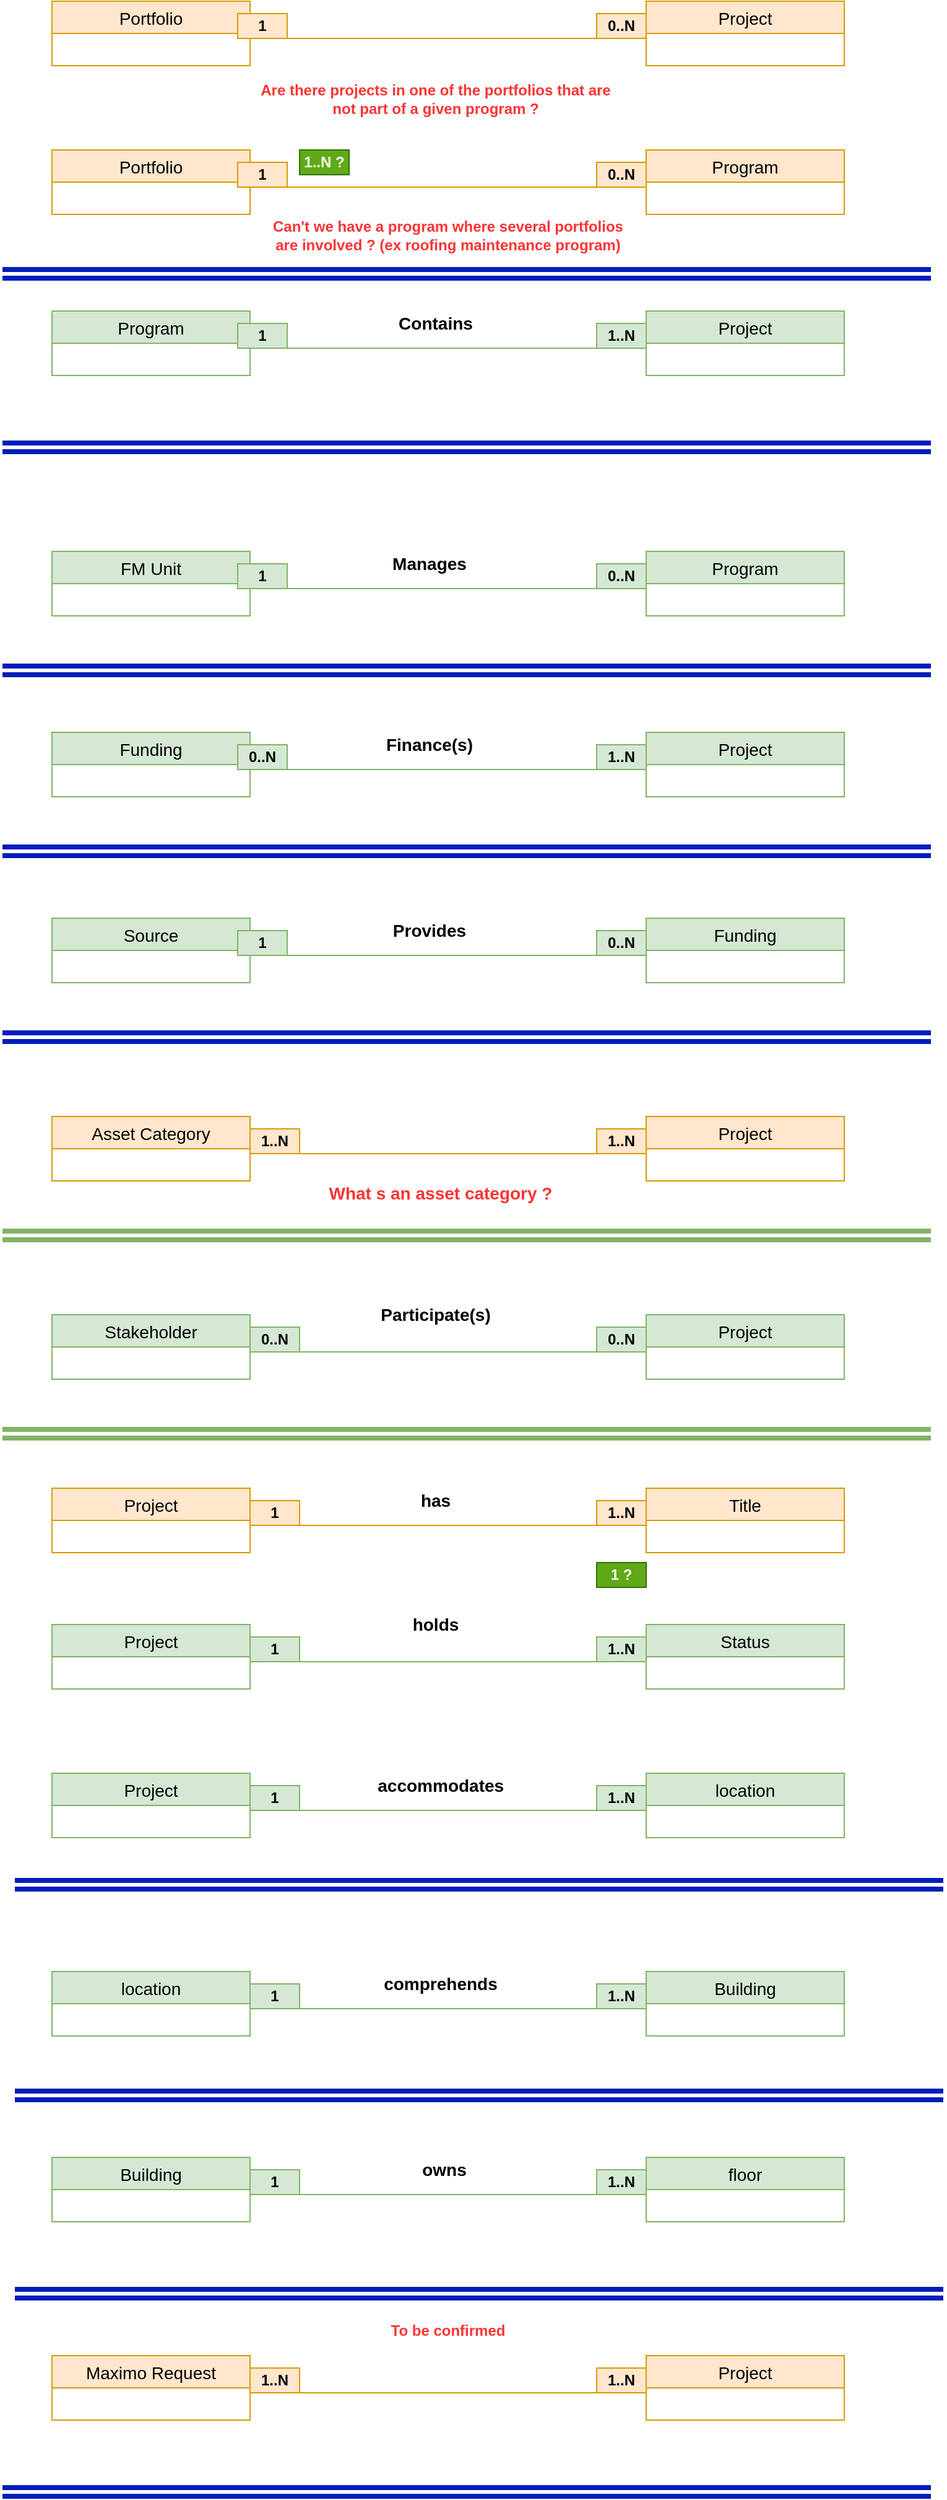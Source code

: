 <mxfile version="13.10.4" type="github"><diagram id="R2lEEEUBdFMjLlhIrx00" name="Page-1"><mxGraphModel dx="1422" dy="794" grid="1" gridSize="10" guides="1" tooltips="1" connect="1" arrows="1" fold="1" page="1" pageScale="1" pageWidth="850" pageHeight="1100" math="0" shadow="0" extFonts="Permanent Marker^https://fonts.googleapis.com/css?family=Permanent+Marker"><root><mxCell id="0"/><mxCell id="1" parent="0"/><mxCell id="ab3IV-frfADZjAfjm32C-9" value="Portfolio" style="swimlane;fontStyle=0;childLayout=stackLayout;horizontal=1;startSize=26;fillColor=#ffe6cc;horizontalStack=0;resizeParent=1;resizeParentMax=0;resizeLast=0;collapsible=1;marginBottom=0;fontSize=14;strokeColor=#d79b00;" parent="1" vertex="1"><mxGeometry x="80" y="80" width="160" height="52" as="geometry"/></mxCell><mxCell id="zecvVTDYhPURU743IQDJ-1" value="Project" style="swimlane;fontStyle=0;childLayout=stackLayout;horizontal=1;startSize=26;fillColor=#ffe6cc;horizontalStack=0;resizeParent=1;resizeParentMax=0;resizeLast=0;collapsible=1;marginBottom=0;fontSize=14;strokeColor=#d79b00;" vertex="1" parent="1"><mxGeometry x="560" y="80" width="160" height="52" as="geometry"/></mxCell><mxCell id="zecvVTDYhPURU743IQDJ-2" value="" style="endArrow=none;html=1;fillColor=#ffe6cc;strokeColor=#d79b00;" edge="1" parent="1"><mxGeometry width="50" height="50" relative="1" as="geometry"><mxPoint x="240" y="110" as="sourcePoint"/><mxPoint x="560" y="110" as="targetPoint"/></mxGeometry></mxCell><mxCell id="zecvVTDYhPURU743IQDJ-3" value="&lt;b&gt;1&lt;/b&gt;" style="text;html=1;strokeColor=#d79b00;fillColor=#ffe6cc;align=center;verticalAlign=middle;whiteSpace=wrap;rounded=0;" vertex="1" parent="1"><mxGeometry x="230" y="90" width="40" height="20" as="geometry"/></mxCell><mxCell id="zecvVTDYhPURU743IQDJ-4" value="&lt;b&gt;0..N&lt;/b&gt;" style="text;html=1;strokeColor=#d79b00;fillColor=#ffe6cc;align=center;verticalAlign=middle;whiteSpace=wrap;rounded=0;" vertex="1" parent="1"><mxGeometry x="520" y="90" width="40" height="20" as="geometry"/></mxCell><mxCell id="zecvVTDYhPURU743IQDJ-5" value="Portfolio" style="swimlane;fontStyle=0;childLayout=stackLayout;horizontal=1;startSize=26;fillColor=#ffe6cc;horizontalStack=0;resizeParent=1;resizeParentMax=0;resizeLast=0;collapsible=1;marginBottom=0;fontSize=14;strokeColor=#d79b00;" vertex="1" parent="1"><mxGeometry x="80" y="200" width="160" height="52" as="geometry"/></mxCell><mxCell id="zecvVTDYhPURU743IQDJ-6" value="Program" style="swimlane;fontStyle=0;childLayout=stackLayout;horizontal=1;startSize=26;fillColor=#ffe6cc;horizontalStack=0;resizeParent=1;resizeParentMax=0;resizeLast=0;collapsible=1;marginBottom=0;fontSize=14;strokeColor=#d79b00;" vertex="1" parent="1"><mxGeometry x="560" y="200" width="160" height="52" as="geometry"/></mxCell><mxCell id="zecvVTDYhPURU743IQDJ-7" value="" style="endArrow=none;html=1;fillColor=#ffe6cc;strokeColor=#d79b00;" edge="1" parent="1"><mxGeometry width="50" height="50" relative="1" as="geometry"><mxPoint x="240" y="230" as="sourcePoint"/><mxPoint x="560" y="230" as="targetPoint"/></mxGeometry></mxCell><mxCell id="zecvVTDYhPURU743IQDJ-8" value="&lt;b&gt;1&lt;/b&gt;" style="text;html=1;strokeColor=#d79b00;fillColor=#ffe6cc;align=center;verticalAlign=middle;whiteSpace=wrap;rounded=0;" vertex="1" parent="1"><mxGeometry x="230" y="210" width="40" height="20" as="geometry"/></mxCell><mxCell id="zecvVTDYhPURU743IQDJ-9" value="&lt;b&gt;0..N&lt;/b&gt;" style="text;html=1;strokeColor=#d79b00;fillColor=#ffe6cc;align=center;verticalAlign=middle;whiteSpace=wrap;rounded=0;" vertex="1" parent="1"><mxGeometry x="520" y="210" width="40" height="20" as="geometry"/></mxCell><mxCell id="zecvVTDYhPURU743IQDJ-10" value="Program" style="swimlane;fontStyle=0;childLayout=stackLayout;horizontal=1;startSize=26;fillColor=#d5e8d4;horizontalStack=0;resizeParent=1;resizeParentMax=0;resizeLast=0;collapsible=1;marginBottom=0;fontSize=14;strokeColor=#82b366;" vertex="1" parent="1"><mxGeometry x="80" y="330" width="160" height="52" as="geometry"/></mxCell><mxCell id="zecvVTDYhPURU743IQDJ-11" value="Project" style="swimlane;fontStyle=0;childLayout=stackLayout;horizontal=1;startSize=26;fillColor=#d5e8d4;horizontalStack=0;resizeParent=1;resizeParentMax=0;resizeLast=0;collapsible=1;marginBottom=0;fontSize=14;strokeColor=#82b366;" vertex="1" parent="1"><mxGeometry x="560" y="330" width="160" height="52" as="geometry"/></mxCell><mxCell id="zecvVTDYhPURU743IQDJ-12" value="" style="endArrow=none;html=1;fillColor=#d5e8d4;strokeColor=#82b366;" edge="1" parent="1"><mxGeometry width="50" height="50" relative="1" as="geometry"><mxPoint x="240" y="360" as="sourcePoint"/><mxPoint x="560" y="360" as="targetPoint"/></mxGeometry></mxCell><mxCell id="zecvVTDYhPURU743IQDJ-13" value="&lt;b&gt;1&lt;/b&gt;" style="text;html=1;strokeColor=#82b366;fillColor=#d5e8d4;align=center;verticalAlign=middle;whiteSpace=wrap;rounded=0;" vertex="1" parent="1"><mxGeometry x="230" y="340" width="40" height="20" as="geometry"/></mxCell><mxCell id="zecvVTDYhPURU743IQDJ-14" value="&lt;b&gt;1..N&lt;/b&gt;" style="text;html=1;strokeColor=#82b366;fillColor=#d5e8d4;align=center;verticalAlign=middle;whiteSpace=wrap;rounded=0;" vertex="1" parent="1"><mxGeometry x="520" y="340" width="40" height="20" as="geometry"/></mxCell><mxCell id="zecvVTDYhPURU743IQDJ-15" value="" style="shape=link;html=1;strokeWidth=4;fillColor=#0050ef;strokeColor=#001DBC;" edge="1" parent="1"><mxGeometry width="100" relative="1" as="geometry"><mxPoint x="40" y="300" as="sourcePoint"/><mxPoint x="790" y="300" as="targetPoint"/></mxGeometry></mxCell><mxCell id="zecvVTDYhPURU743IQDJ-21" value="FM Unit" style="swimlane;fontStyle=0;childLayout=stackLayout;horizontal=1;startSize=26;fillColor=#d5e8d4;horizontalStack=0;resizeParent=1;resizeParentMax=0;resizeLast=0;collapsible=1;marginBottom=0;fontSize=14;strokeColor=#82b366;" vertex="1" parent="1"><mxGeometry x="80" y="524" width="160" height="52" as="geometry"/></mxCell><mxCell id="zecvVTDYhPURU743IQDJ-22" value="Program" style="swimlane;fontStyle=0;childLayout=stackLayout;horizontal=1;startSize=26;fillColor=#d5e8d4;horizontalStack=0;resizeParent=1;resizeParentMax=0;resizeLast=0;collapsible=1;marginBottom=0;fontSize=14;strokeColor=#82b366;" vertex="1" parent="1"><mxGeometry x="560" y="524" width="160" height="52" as="geometry"/></mxCell><mxCell id="zecvVTDYhPURU743IQDJ-23" value="" style="endArrow=none;html=1;fillColor=#d5e8d4;strokeColor=#82b366;" edge="1" parent="1"><mxGeometry width="50" height="50" relative="1" as="geometry"><mxPoint x="240" y="554" as="sourcePoint"/><mxPoint x="560" y="554" as="targetPoint"/></mxGeometry></mxCell><mxCell id="zecvVTDYhPURU743IQDJ-24" value="&lt;b&gt;1&lt;/b&gt;" style="text;html=1;strokeColor=#82b366;fillColor=#d5e8d4;align=center;verticalAlign=middle;whiteSpace=wrap;rounded=0;" vertex="1" parent="1"><mxGeometry x="230" y="534" width="40" height="20" as="geometry"/></mxCell><mxCell id="zecvVTDYhPURU743IQDJ-25" value="&lt;b&gt;0..N&lt;/b&gt;" style="text;html=1;strokeColor=#82b366;fillColor=#d5e8d4;align=center;verticalAlign=middle;whiteSpace=wrap;rounded=0;" vertex="1" parent="1"><mxGeometry x="520" y="534" width="40" height="20" as="geometry"/></mxCell><mxCell id="zecvVTDYhPURU743IQDJ-26" value="" style="shape=link;html=1;strokeWidth=4;fillColor=#0050ef;strokeColor=#001DBC;" edge="1" parent="1"><mxGeometry width="100" relative="1" as="geometry"><mxPoint x="40" y="440" as="sourcePoint"/><mxPoint x="790" y="440" as="targetPoint"/></mxGeometry></mxCell><mxCell id="zecvVTDYhPURU743IQDJ-27" value="" style="shape=link;html=1;strokeWidth=4;fillColor=#0050ef;strokeColor=#001DBC;" edge="1" parent="1"><mxGeometry width="100" relative="1" as="geometry"><mxPoint x="40" y="620" as="sourcePoint"/><mxPoint x="790" y="620" as="targetPoint"/></mxGeometry></mxCell><mxCell id="zecvVTDYhPURU743IQDJ-30" value="Funding" style="swimlane;fontStyle=0;childLayout=stackLayout;horizontal=1;startSize=26;fillColor=#d5e8d4;horizontalStack=0;resizeParent=1;resizeParentMax=0;resizeLast=0;collapsible=1;marginBottom=0;fontSize=14;strokeColor=#82b366;" vertex="1" parent="1"><mxGeometry x="80" y="670" width="160" height="52" as="geometry"/></mxCell><mxCell id="zecvVTDYhPURU743IQDJ-31" value="Project" style="swimlane;fontStyle=0;childLayout=stackLayout;horizontal=1;startSize=26;fillColor=#d5e8d4;horizontalStack=0;resizeParent=1;resizeParentMax=0;resizeLast=0;collapsible=1;marginBottom=0;fontSize=14;strokeColor=#82b366;" vertex="1" parent="1"><mxGeometry x="560" y="670" width="160" height="52" as="geometry"/></mxCell><mxCell id="zecvVTDYhPURU743IQDJ-32" value="" style="endArrow=none;html=1;fillColor=#d5e8d4;strokeColor=#82b366;" edge="1" parent="1"><mxGeometry width="50" height="50" relative="1" as="geometry"><mxPoint x="240" y="700" as="sourcePoint"/><mxPoint x="560" y="700" as="targetPoint"/></mxGeometry></mxCell><mxCell id="zecvVTDYhPURU743IQDJ-33" value="&lt;b&gt;0..N&lt;/b&gt;" style="text;html=1;strokeColor=#82b366;fillColor=#d5e8d4;align=center;verticalAlign=middle;whiteSpace=wrap;rounded=0;" vertex="1" parent="1"><mxGeometry x="230" y="680" width="40" height="20" as="geometry"/></mxCell><mxCell id="zecvVTDYhPURU743IQDJ-34" value="&lt;b&gt;1..N&lt;/b&gt;" style="text;html=1;strokeColor=#82b366;fillColor=#d5e8d4;align=center;verticalAlign=middle;whiteSpace=wrap;rounded=0;" vertex="1" parent="1"><mxGeometry x="520" y="680" width="40" height="20" as="geometry"/></mxCell><mxCell id="zecvVTDYhPURU743IQDJ-35" value="" style="shape=link;html=1;strokeWidth=4;fillColor=#0050ef;strokeColor=#001DBC;" edge="1" parent="1"><mxGeometry width="100" relative="1" as="geometry"><mxPoint x="40" y="766" as="sourcePoint"/><mxPoint x="790" y="766" as="targetPoint"/></mxGeometry></mxCell><mxCell id="zecvVTDYhPURU743IQDJ-42" value="Source" style="swimlane;fontStyle=0;childLayout=stackLayout;horizontal=1;startSize=26;fillColor=#d5e8d4;horizontalStack=0;resizeParent=1;resizeParentMax=0;resizeLast=0;collapsible=1;marginBottom=0;fontSize=14;strokeColor=#82b366;" vertex="1" parent="1"><mxGeometry x="80" y="820" width="160" height="52" as="geometry"/></mxCell><mxCell id="zecvVTDYhPURU743IQDJ-43" value="Funding" style="swimlane;fontStyle=0;childLayout=stackLayout;horizontal=1;startSize=26;fillColor=#d5e8d4;horizontalStack=0;resizeParent=1;resizeParentMax=0;resizeLast=0;collapsible=1;marginBottom=0;fontSize=14;strokeColor=#82b366;" vertex="1" parent="1"><mxGeometry x="560" y="820" width="160" height="52" as="geometry"/></mxCell><mxCell id="zecvVTDYhPURU743IQDJ-44" value="" style="endArrow=none;html=1;fillColor=#d5e8d4;strokeColor=#82b366;" edge="1" parent="1"><mxGeometry width="50" height="50" relative="1" as="geometry"><mxPoint x="240" y="850" as="sourcePoint"/><mxPoint x="560" y="850" as="targetPoint"/></mxGeometry></mxCell><mxCell id="zecvVTDYhPURU743IQDJ-45" value="&lt;b&gt;1&lt;/b&gt;" style="text;html=1;strokeColor=#82b366;fillColor=#d5e8d4;align=center;verticalAlign=middle;whiteSpace=wrap;rounded=0;" vertex="1" parent="1"><mxGeometry x="230" y="830" width="40" height="20" as="geometry"/></mxCell><mxCell id="zecvVTDYhPURU743IQDJ-46" value="&lt;b&gt;0..N&lt;/b&gt;" style="text;html=1;strokeColor=#82b366;fillColor=#d5e8d4;align=center;verticalAlign=middle;whiteSpace=wrap;rounded=0;" vertex="1" parent="1"><mxGeometry x="520" y="830" width="40" height="20" as="geometry"/></mxCell><mxCell id="zecvVTDYhPURU743IQDJ-47" value="" style="shape=link;html=1;strokeWidth=4;fillColor=#0050ef;strokeColor=#001DBC;" edge="1" parent="1"><mxGeometry width="100" relative="1" as="geometry"><mxPoint x="40" y="916" as="sourcePoint"/><mxPoint x="790" y="916" as="targetPoint"/></mxGeometry></mxCell><mxCell id="zecvVTDYhPURU743IQDJ-48" value="Asset Category" style="swimlane;fontStyle=0;childLayout=stackLayout;horizontal=1;startSize=26;fillColor=#ffe6cc;horizontalStack=0;resizeParent=1;resizeParentMax=0;resizeLast=0;collapsible=1;marginBottom=0;fontSize=14;strokeColor=#d79b00;" vertex="1" parent="1"><mxGeometry x="80" y="980" width="160" height="52" as="geometry"/></mxCell><mxCell id="zecvVTDYhPURU743IQDJ-49" value="Project" style="swimlane;fontStyle=0;childLayout=stackLayout;horizontal=1;startSize=26;fillColor=#ffe6cc;horizontalStack=0;resizeParent=1;resizeParentMax=0;resizeLast=0;collapsible=1;marginBottom=0;fontSize=14;strokeColor=#d79b00;" vertex="1" parent="1"><mxGeometry x="560" y="980" width="160" height="52" as="geometry"/></mxCell><mxCell id="zecvVTDYhPURU743IQDJ-50" value="" style="endArrow=none;html=1;fillColor=#ffe6cc;strokeColor=#d79b00;" edge="1" parent="1"><mxGeometry width="50" height="50" relative="1" as="geometry"><mxPoint x="240" y="1010" as="sourcePoint"/><mxPoint x="560" y="1010" as="targetPoint"/></mxGeometry></mxCell><mxCell id="zecvVTDYhPURU743IQDJ-51" value="&lt;b&gt;1..N&lt;/b&gt;" style="text;html=1;strokeColor=#d79b00;fillColor=#ffe6cc;align=center;verticalAlign=middle;whiteSpace=wrap;rounded=0;" vertex="1" parent="1"><mxGeometry x="240" y="990" width="40" height="20" as="geometry"/></mxCell><mxCell id="zecvVTDYhPURU743IQDJ-52" value="&lt;b&gt;1..N&lt;/b&gt;" style="text;html=1;strokeColor=#d79b00;fillColor=#ffe6cc;align=center;verticalAlign=middle;whiteSpace=wrap;rounded=0;" vertex="1" parent="1"><mxGeometry x="520" y="990" width="40" height="20" as="geometry"/></mxCell><mxCell id="zecvVTDYhPURU743IQDJ-53" value="" style="shape=link;html=1;strokeWidth=4;fillColor=#d5e8d4;strokeColor=#82b366;" edge="1" parent="1"><mxGeometry width="100" relative="1" as="geometry"><mxPoint x="40" y="1076" as="sourcePoint"/><mxPoint x="790" y="1076" as="targetPoint"/></mxGeometry></mxCell><mxCell id="zecvVTDYhPURU743IQDJ-54" value="Stakeholder" style="swimlane;fontStyle=0;childLayout=stackLayout;horizontal=1;startSize=26;fillColor=#d5e8d4;horizontalStack=0;resizeParent=1;resizeParentMax=0;resizeLast=0;collapsible=1;marginBottom=0;fontSize=14;strokeColor=#82b366;" vertex="1" parent="1"><mxGeometry x="80" y="1140" width="160" height="52" as="geometry"/></mxCell><mxCell id="zecvVTDYhPURU743IQDJ-55" value="Project" style="swimlane;fontStyle=0;childLayout=stackLayout;horizontal=1;startSize=26;fillColor=#d5e8d4;horizontalStack=0;resizeParent=1;resizeParentMax=0;resizeLast=0;collapsible=1;marginBottom=0;fontSize=14;strokeColor=#82b366;" vertex="1" parent="1"><mxGeometry x="560" y="1140" width="160" height="52" as="geometry"/></mxCell><mxCell id="zecvVTDYhPURU743IQDJ-56" value="" style="endArrow=none;html=1;fillColor=#d5e8d4;strokeColor=#82b366;" edge="1" parent="1"><mxGeometry width="50" height="50" relative="1" as="geometry"><mxPoint x="240" y="1170" as="sourcePoint"/><mxPoint x="560" y="1170" as="targetPoint"/></mxGeometry></mxCell><mxCell id="zecvVTDYhPURU743IQDJ-57" value="&lt;b&gt;0..N&lt;/b&gt;" style="text;html=1;strokeColor=#82b366;fillColor=#d5e8d4;align=center;verticalAlign=middle;whiteSpace=wrap;rounded=0;" vertex="1" parent="1"><mxGeometry x="240" y="1150" width="40" height="20" as="geometry"/></mxCell><mxCell id="zecvVTDYhPURU743IQDJ-58" value="&lt;b&gt;0..N&lt;/b&gt;" style="text;html=1;strokeColor=#82b366;fillColor=#d5e8d4;align=center;verticalAlign=middle;whiteSpace=wrap;rounded=0;" vertex="1" parent="1"><mxGeometry x="520" y="1150" width="40" height="20" as="geometry"/></mxCell><mxCell id="zecvVTDYhPURU743IQDJ-59" value="" style="shape=link;html=1;strokeWidth=4;fillColor=#d5e8d4;strokeColor=#82b366;" edge="1" parent="1"><mxGeometry width="100" relative="1" as="geometry"><mxPoint x="40" y="1236" as="sourcePoint"/><mxPoint x="790" y="1236" as="targetPoint"/></mxGeometry></mxCell><mxCell id="zecvVTDYhPURU743IQDJ-60" value="Project" style="swimlane;fontStyle=0;childLayout=stackLayout;horizontal=1;startSize=26;fillColor=#ffe6cc;horizontalStack=0;resizeParent=1;resizeParentMax=0;resizeLast=0;collapsible=1;marginBottom=0;fontSize=14;strokeColor=#d79b00;" vertex="1" parent="1"><mxGeometry x="80" y="1280" width="160" height="52" as="geometry"/></mxCell><mxCell id="zecvVTDYhPURU743IQDJ-61" value="Title" style="swimlane;fontStyle=0;childLayout=stackLayout;horizontal=1;startSize=26;fillColor=#ffe6cc;horizontalStack=0;resizeParent=1;resizeParentMax=0;resizeLast=0;collapsible=1;marginBottom=0;fontSize=14;strokeColor=#d79b00;" vertex="1" parent="1"><mxGeometry x="560" y="1280" width="160" height="52" as="geometry"/></mxCell><mxCell id="zecvVTDYhPURU743IQDJ-62" value="" style="endArrow=none;html=1;fillColor=#ffe6cc;strokeColor=#d79b00;" edge="1" parent="1"><mxGeometry width="50" height="50" relative="1" as="geometry"><mxPoint x="240" y="1310" as="sourcePoint"/><mxPoint x="560" y="1310" as="targetPoint"/></mxGeometry></mxCell><mxCell id="zecvVTDYhPURU743IQDJ-63" value="&lt;b&gt;1&lt;/b&gt;" style="text;html=1;strokeColor=#d79b00;fillColor=#ffe6cc;align=center;verticalAlign=middle;whiteSpace=wrap;rounded=0;" vertex="1" parent="1"><mxGeometry x="240" y="1290" width="40" height="20" as="geometry"/></mxCell><mxCell id="zecvVTDYhPURU743IQDJ-64" value="&lt;b&gt;1..N&lt;/b&gt;" style="text;html=1;strokeColor=#d79b00;fillColor=#ffe6cc;align=center;verticalAlign=middle;whiteSpace=wrap;rounded=0;" vertex="1" parent="1"><mxGeometry x="520" y="1290" width="40" height="20" as="geometry"/></mxCell><mxCell id="zecvVTDYhPURU743IQDJ-65" value="Project" style="swimlane;fontStyle=0;childLayout=stackLayout;horizontal=1;startSize=26;fillColor=#d5e8d4;horizontalStack=0;resizeParent=1;resizeParentMax=0;resizeLast=0;collapsible=1;marginBottom=0;fontSize=14;strokeColor=#82b366;" vertex="1" parent="1"><mxGeometry x="80" y="1390" width="160" height="52" as="geometry"/></mxCell><mxCell id="zecvVTDYhPURU743IQDJ-66" value="Status" style="swimlane;fontStyle=0;childLayout=stackLayout;horizontal=1;startSize=26;fillColor=#d5e8d4;horizontalStack=0;resizeParent=1;resizeParentMax=0;resizeLast=0;collapsible=1;marginBottom=0;fontSize=14;strokeColor=#82b366;" vertex="1" parent="1"><mxGeometry x="560" y="1390" width="160" height="52" as="geometry"/></mxCell><mxCell id="zecvVTDYhPURU743IQDJ-67" value="" style="endArrow=none;html=1;fillColor=#d5e8d4;strokeColor=#82b366;" edge="1" parent="1"><mxGeometry width="50" height="50" relative="1" as="geometry"><mxPoint x="240" y="1420" as="sourcePoint"/><mxPoint x="560" y="1420" as="targetPoint"/></mxGeometry></mxCell><mxCell id="zecvVTDYhPURU743IQDJ-68" value="&lt;b&gt;1&lt;/b&gt;" style="text;html=1;strokeColor=#82b366;fillColor=#d5e8d4;align=center;verticalAlign=middle;whiteSpace=wrap;rounded=0;" vertex="1" parent="1"><mxGeometry x="240" y="1400" width="40" height="20" as="geometry"/></mxCell><mxCell id="zecvVTDYhPURU743IQDJ-69" value="&lt;b&gt;1..N&lt;/b&gt;" style="text;html=1;strokeColor=#82b366;fillColor=#d5e8d4;align=center;verticalAlign=middle;whiteSpace=wrap;rounded=0;" vertex="1" parent="1"><mxGeometry x="520" y="1400" width="40" height="20" as="geometry"/></mxCell><mxCell id="zecvVTDYhPURU743IQDJ-77" value="&lt;b&gt;1 ?&lt;/b&gt;" style="text;html=1;strokeColor=#2D7600;fillColor=#60a917;align=center;verticalAlign=middle;whiteSpace=wrap;rounded=0;fontColor=#ffffff;" vertex="1" parent="1"><mxGeometry x="520" y="1340" width="40" height="20" as="geometry"/></mxCell><mxCell id="zecvVTDYhPURU743IQDJ-78" value="Project" style="swimlane;fontStyle=0;childLayout=stackLayout;horizontal=1;startSize=26;fillColor=#d5e8d4;horizontalStack=0;resizeParent=1;resizeParentMax=0;resizeLast=0;collapsible=1;marginBottom=0;fontSize=14;strokeColor=#82b366;" vertex="1" parent="1"><mxGeometry x="80" y="1510" width="160" height="52" as="geometry"/></mxCell><mxCell id="zecvVTDYhPURU743IQDJ-79" value="location" style="swimlane;fontStyle=0;childLayout=stackLayout;horizontal=1;startSize=26;fillColor=#d5e8d4;horizontalStack=0;resizeParent=1;resizeParentMax=0;resizeLast=0;collapsible=1;marginBottom=0;fontSize=14;strokeColor=#82b366;" vertex="1" parent="1"><mxGeometry x="560" y="1510" width="160" height="52" as="geometry"/></mxCell><mxCell id="zecvVTDYhPURU743IQDJ-80" value="" style="endArrow=none;html=1;fillColor=#d5e8d4;strokeColor=#82b366;" edge="1" parent="1"><mxGeometry width="50" height="50" relative="1" as="geometry"><mxPoint x="240" y="1540" as="sourcePoint"/><mxPoint x="560" y="1540" as="targetPoint"/></mxGeometry></mxCell><mxCell id="zecvVTDYhPURU743IQDJ-81" value="&lt;b&gt;1&lt;/b&gt;" style="text;html=1;strokeColor=#82b366;fillColor=#d5e8d4;align=center;verticalAlign=middle;whiteSpace=wrap;rounded=0;" vertex="1" parent="1"><mxGeometry x="240" y="1520" width="40" height="20" as="geometry"/></mxCell><mxCell id="zecvVTDYhPURU743IQDJ-82" value="&lt;b&gt;1..N&lt;/b&gt;" style="text;html=1;strokeColor=#82b366;fillColor=#d5e8d4;align=center;verticalAlign=middle;whiteSpace=wrap;rounded=0;" vertex="1" parent="1"><mxGeometry x="520" y="1520" width="40" height="20" as="geometry"/></mxCell><mxCell id="zecvVTDYhPURU743IQDJ-83" value="location" style="swimlane;fontStyle=0;childLayout=stackLayout;horizontal=1;startSize=26;fillColor=#d5e8d4;horizontalStack=0;resizeParent=1;resizeParentMax=0;resizeLast=0;collapsible=1;marginBottom=0;fontSize=14;strokeColor=#82b366;" vertex="1" parent="1"><mxGeometry x="80" y="1670" width="160" height="52" as="geometry"/></mxCell><mxCell id="zecvVTDYhPURU743IQDJ-84" value="Building" style="swimlane;fontStyle=0;childLayout=stackLayout;horizontal=1;startSize=26;fillColor=#d5e8d4;horizontalStack=0;resizeParent=1;resizeParentMax=0;resizeLast=0;collapsible=1;marginBottom=0;fontSize=14;strokeColor=#82b366;" vertex="1" parent="1"><mxGeometry x="560" y="1670" width="160" height="52" as="geometry"/></mxCell><mxCell id="zecvVTDYhPURU743IQDJ-85" value="" style="endArrow=none;html=1;fillColor=#d5e8d4;strokeColor=#82b366;" edge="1" parent="1"><mxGeometry width="50" height="50" relative="1" as="geometry"><mxPoint x="240" y="1700" as="sourcePoint"/><mxPoint x="560" y="1700" as="targetPoint"/></mxGeometry></mxCell><mxCell id="zecvVTDYhPURU743IQDJ-86" value="&lt;b&gt;1&lt;/b&gt;" style="text;html=1;strokeColor=#82b366;fillColor=#d5e8d4;align=center;verticalAlign=middle;whiteSpace=wrap;rounded=0;" vertex="1" parent="1"><mxGeometry x="240" y="1680" width="40" height="20" as="geometry"/></mxCell><mxCell id="zecvVTDYhPURU743IQDJ-87" value="&lt;b&gt;1..N&lt;/b&gt;" style="text;html=1;strokeColor=#82b366;fillColor=#d5e8d4;align=center;verticalAlign=middle;whiteSpace=wrap;rounded=0;" vertex="1" parent="1"><mxGeometry x="520" y="1680" width="40" height="20" as="geometry"/></mxCell><mxCell id="zecvVTDYhPURU743IQDJ-88" value="" style="shape=link;html=1;strokeWidth=4;fillColor=#0050ef;strokeColor=#001DBC;" edge="1" parent="1"><mxGeometry width="100" relative="1" as="geometry"><mxPoint x="50" y="1600" as="sourcePoint"/><mxPoint x="800" y="1600" as="targetPoint"/></mxGeometry></mxCell><mxCell id="zecvVTDYhPURU743IQDJ-89" value="Building" style="swimlane;fontStyle=0;childLayout=stackLayout;horizontal=1;startSize=26;fillColor=#d5e8d4;horizontalStack=0;resizeParent=1;resizeParentMax=0;resizeLast=0;collapsible=1;marginBottom=0;fontSize=14;strokeColor=#82b366;" vertex="1" parent="1"><mxGeometry x="80" y="1820" width="160" height="52" as="geometry"/></mxCell><mxCell id="zecvVTDYhPURU743IQDJ-90" value="floor" style="swimlane;fontStyle=0;childLayout=stackLayout;horizontal=1;startSize=26;fillColor=#d5e8d4;horizontalStack=0;resizeParent=1;resizeParentMax=0;resizeLast=0;collapsible=1;marginBottom=0;fontSize=14;strokeColor=#82b366;" vertex="1" parent="1"><mxGeometry x="560" y="1820" width="160" height="52" as="geometry"/></mxCell><mxCell id="zecvVTDYhPURU743IQDJ-91" value="" style="endArrow=none;html=1;fillColor=#d5e8d4;strokeColor=#82b366;" edge="1" parent="1"><mxGeometry width="50" height="50" relative="1" as="geometry"><mxPoint x="240" y="1850" as="sourcePoint"/><mxPoint x="560" y="1850" as="targetPoint"/></mxGeometry></mxCell><mxCell id="zecvVTDYhPURU743IQDJ-92" value="&lt;b&gt;1&lt;/b&gt;" style="text;html=1;strokeColor=#82b366;fillColor=#d5e8d4;align=center;verticalAlign=middle;whiteSpace=wrap;rounded=0;" vertex="1" parent="1"><mxGeometry x="240" y="1830" width="40" height="20" as="geometry"/></mxCell><mxCell id="zecvVTDYhPURU743IQDJ-93" value="&lt;b&gt;1..N&lt;/b&gt;" style="text;html=1;strokeColor=#82b366;fillColor=#d5e8d4;align=center;verticalAlign=middle;whiteSpace=wrap;rounded=0;" vertex="1" parent="1"><mxGeometry x="520" y="1830" width="40" height="20" as="geometry"/></mxCell><mxCell id="zecvVTDYhPURU743IQDJ-94" value="" style="shape=link;html=1;strokeWidth=4;fillColor=#0050ef;strokeColor=#001DBC;" edge="1" parent="1"><mxGeometry width="100" relative="1" as="geometry"><mxPoint x="50" y="1770" as="sourcePoint"/><mxPoint x="800" y="1770" as="targetPoint"/></mxGeometry></mxCell><mxCell id="zecvVTDYhPURU743IQDJ-95" value="" style="shape=link;html=1;strokeWidth=4;fillColor=#0050ef;strokeColor=#001DBC;" edge="1" parent="1"><mxGeometry width="100" relative="1" as="geometry"><mxPoint x="50" y="1930" as="sourcePoint"/><mxPoint x="800" y="1930" as="targetPoint"/></mxGeometry></mxCell><mxCell id="zecvVTDYhPURU743IQDJ-96" value="Maximo Request" style="swimlane;fontStyle=0;childLayout=stackLayout;horizontal=1;startSize=26;fillColor=#ffe6cc;horizontalStack=0;resizeParent=1;resizeParentMax=0;resizeLast=0;collapsible=1;marginBottom=0;fontSize=14;strokeColor=#d79b00;" vertex="1" parent="1"><mxGeometry x="80" y="1980" width="160" height="52" as="geometry"/></mxCell><mxCell id="zecvVTDYhPURU743IQDJ-97" value="Project" style="swimlane;fontStyle=0;childLayout=stackLayout;horizontal=1;startSize=26;fillColor=#ffe6cc;horizontalStack=0;resizeParent=1;resizeParentMax=0;resizeLast=0;collapsible=1;marginBottom=0;fontSize=14;strokeColor=#d79b00;" vertex="1" parent="1"><mxGeometry x="560" y="1980" width="160" height="52" as="geometry"/></mxCell><mxCell id="zecvVTDYhPURU743IQDJ-98" value="" style="endArrow=none;html=1;fillColor=#ffe6cc;strokeColor=#d79b00;" edge="1" parent="1"><mxGeometry width="50" height="50" relative="1" as="geometry"><mxPoint x="240" y="2010" as="sourcePoint"/><mxPoint x="560" y="2010" as="targetPoint"/></mxGeometry></mxCell><mxCell id="zecvVTDYhPURU743IQDJ-99" value="&lt;b&gt;1..N&lt;/b&gt;" style="text;html=1;strokeColor=#d79b00;fillColor=#ffe6cc;align=center;verticalAlign=middle;whiteSpace=wrap;rounded=0;" vertex="1" parent="1"><mxGeometry x="240" y="1990" width="40" height="20" as="geometry"/></mxCell><mxCell id="zecvVTDYhPURU743IQDJ-100" value="&lt;b&gt;1..N&lt;/b&gt;" style="text;html=1;strokeColor=#d79b00;fillColor=#ffe6cc;align=center;verticalAlign=middle;whiteSpace=wrap;rounded=0;" vertex="1" parent="1"><mxGeometry x="520" y="1990" width="40" height="20" as="geometry"/></mxCell><mxCell id="zecvVTDYhPURU743IQDJ-101" value="" style="shape=link;html=1;strokeWidth=4;fillColor=#0050ef;strokeColor=#001DBC;" edge="1" parent="1"><mxGeometry width="100" relative="1" as="geometry"><mxPoint x="40" y="2090" as="sourcePoint"/><mxPoint x="790" y="2090" as="targetPoint"/></mxGeometry></mxCell><mxCell id="zecvVTDYhPURU743IQDJ-102" value="&lt;font color=&quot;#ff3333&quot;&gt;&lt;b&gt;Are there projects in one of the portfolios that are not part of a given program ?&lt;/b&gt;&lt;/font&gt;" style="text;html=1;strokeColor=none;fillColor=none;align=center;verticalAlign=middle;whiteSpace=wrap;rounded=0;" vertex="1" parent="1"><mxGeometry x="240" y="140" width="300" height="38" as="geometry"/></mxCell><mxCell id="zecvVTDYhPURU743IQDJ-103" value="&lt;b&gt;&lt;font color=&quot;#ff3333&quot;&gt;To be confirmed&lt;/font&gt;&lt;/b&gt;" style="text;html=1;strokeColor=none;fillColor=none;align=center;verticalAlign=middle;whiteSpace=wrap;rounded=0;" vertex="1" parent="1"><mxGeometry x="315" y="1950" width="170" height="20" as="geometry"/></mxCell><mxCell id="zecvVTDYhPURU743IQDJ-104" value="&lt;font color=&quot;#ff3333&quot;&gt;&lt;b&gt;Can't we have a program where several portfolios are involved ? (ex roofing maintenance program)&lt;/b&gt;&lt;/font&gt;" style="text;html=1;strokeColor=none;fillColor=none;align=center;verticalAlign=middle;whiteSpace=wrap;rounded=0;" vertex="1" parent="1"><mxGeometry x="250" y="250" width="300" height="38" as="geometry"/></mxCell><mxCell id="zecvVTDYhPURU743IQDJ-105" value="&lt;b&gt;1..N ?&lt;/b&gt;" style="text;html=1;strokeColor=#2D7600;fillColor=#60a917;align=center;verticalAlign=middle;whiteSpace=wrap;rounded=0;fontColor=#ffffff;" vertex="1" parent="1"><mxGeometry x="280" y="200" width="40" height="20" as="geometry"/></mxCell><mxCell id="zecvVTDYhPURU743IQDJ-106" value="&lt;font style=&quot;font-size: 14px&quot;&gt;&lt;b&gt;Contains&lt;/b&gt;&lt;/font&gt;" style="text;html=1;strokeColor=none;fillColor=none;align=center;verticalAlign=middle;whiteSpace=wrap;rounded=0;" vertex="1" parent="1"><mxGeometry x="350" y="330" width="80" height="20" as="geometry"/></mxCell><mxCell id="zecvVTDYhPURU743IQDJ-107" value="&lt;font style=&quot;font-size: 14px&quot;&gt;&lt;b&gt;Manages&lt;/b&gt;&lt;/font&gt;" style="text;html=1;strokeColor=none;fillColor=none;align=center;verticalAlign=middle;whiteSpace=wrap;rounded=0;" vertex="1" parent="1"><mxGeometry x="345" y="524" width="80" height="20" as="geometry"/></mxCell><mxCell id="zecvVTDYhPURU743IQDJ-108" value="&lt;font style=&quot;font-size: 14px&quot;&gt;&lt;b&gt;Finance(s)&lt;/b&gt;&lt;/font&gt;" style="text;html=1;strokeColor=none;fillColor=none;align=center;verticalAlign=middle;whiteSpace=wrap;rounded=0;" vertex="1" parent="1"><mxGeometry x="345" y="670" width="80" height="20" as="geometry"/></mxCell><mxCell id="zecvVTDYhPURU743IQDJ-109" value="&lt;font style=&quot;font-size: 14px&quot;&gt;&lt;b&gt;Provides&lt;/b&gt;&lt;/font&gt;" style="text;html=1;strokeColor=none;fillColor=none;align=center;verticalAlign=middle;whiteSpace=wrap;rounded=0;" vertex="1" parent="1"><mxGeometry x="345" y="820" width="80" height="20" as="geometry"/></mxCell><mxCell id="zecvVTDYhPURU743IQDJ-110" value="&lt;font style=&quot;font-size: 14px&quot; color=&quot;#ff3333&quot;&gt;&lt;b&gt;What s an asset category ?&lt;/b&gt;&lt;/font&gt;" style="text;html=1;strokeColor=none;fillColor=none;align=center;verticalAlign=middle;whiteSpace=wrap;rounded=0;" vertex="1" parent="1"><mxGeometry x="280" y="1032" width="227.5" height="20" as="geometry"/></mxCell><mxCell id="zecvVTDYhPURU743IQDJ-111" value="&lt;font style=&quot;font-size: 14px&quot;&gt;&lt;b&gt;Participate(s)&lt;/b&gt;&lt;/font&gt;" style="text;html=1;strokeColor=none;fillColor=none;align=center;verticalAlign=middle;whiteSpace=wrap;rounded=0;" vertex="1" parent="1"><mxGeometry x="350" y="1130" width="80" height="20" as="geometry"/></mxCell><mxCell id="zecvVTDYhPURU743IQDJ-112" value="&lt;font style=&quot;font-size: 14px&quot;&gt;&lt;b&gt;has&lt;/b&gt;&lt;/font&gt;" style="text;html=1;strokeColor=none;fillColor=none;align=center;verticalAlign=middle;whiteSpace=wrap;rounded=0;" vertex="1" parent="1"><mxGeometry x="350" y="1280" width="80" height="20" as="geometry"/></mxCell><mxCell id="zecvVTDYhPURU743IQDJ-113" value="&lt;span style=&quot;font-size: 14px&quot;&gt;&lt;b&gt;holds&lt;/b&gt;&lt;/span&gt;" style="text;html=1;strokeColor=none;fillColor=none;align=center;verticalAlign=middle;whiteSpace=wrap;rounded=0;" vertex="1" parent="1"><mxGeometry x="350" y="1380" width="80" height="20" as="geometry"/></mxCell><mxCell id="zecvVTDYhPURU743IQDJ-114" value="&lt;font style=&quot;font-size: 14px&quot;&gt;&lt;b&gt;&lt;span style=&quot;font-family: &amp;#34;arial&amp;#34; ; text-indent: -12px ; background-color: rgb(255 , 255 , 255)&quot;&gt;accommodates&lt;/span&gt;&lt;span class=&quot;nbsp1&quot; style=&quot;outline: 0px ; font-family: &amp;#34;arial&amp;#34; ; text-indent: -12px ; background-color: rgb(255 , 255 , 255) ; height: 12px ; width: 4px ; padding-left: 4px ; cursor: url(&amp;#34;https://cdn.reverso.net/lexi/v1920/static/img/CM.cur&amp;#34;) , auto ; border-bottom: 1px solid rgb(255 , 255 , 255)&quot;&gt;&amp;nbsp;&amp;nbsp;&lt;/span&gt;&lt;/b&gt;&lt;/font&gt;" style="text;html=1;strokeColor=none;fillColor=none;align=center;verticalAlign=middle;whiteSpace=wrap;rounded=0;" vertex="1" parent="1"><mxGeometry x="341.88" y="1510" width="116.25" height="20" as="geometry"/></mxCell><mxCell id="zecvVTDYhPURU743IQDJ-115" value="&lt;div style=&quot;text-indent: -12px&quot;&gt;&lt;font face=&quot;arial&quot;&gt;&lt;span style=&quot;font-size: 14px ; background-color: rgb(255 , 255 , 255)&quot;&gt;&lt;b&gt;comprehends&lt;/b&gt;&lt;/span&gt;&lt;/font&gt;&lt;/div&gt;" style="text;html=1;strokeColor=none;fillColor=none;align=center;verticalAlign=middle;whiteSpace=wrap;rounded=0;" vertex="1" parent="1"><mxGeometry x="341.87" y="1670" width="116.25" height="20" as="geometry"/></mxCell><mxCell id="zecvVTDYhPURU743IQDJ-116" value="&lt;div style=&quot;text-indent: -12px&quot;&gt;&lt;font face=&quot;arial&quot;&gt;&lt;span style=&quot;font-size: 14px ; background-color: rgb(255 , 255 , 255)&quot;&gt;&lt;b&gt;owns&lt;/b&gt;&lt;/span&gt;&lt;/font&gt;&lt;/div&gt;" style="text;html=1;strokeColor=none;fillColor=none;align=center;verticalAlign=middle;whiteSpace=wrap;rounded=0;" vertex="1" parent="1"><mxGeometry x="345" y="1820" width="116.25" height="20" as="geometry"/></mxCell></root></mxGraphModel></diagram></mxfile>